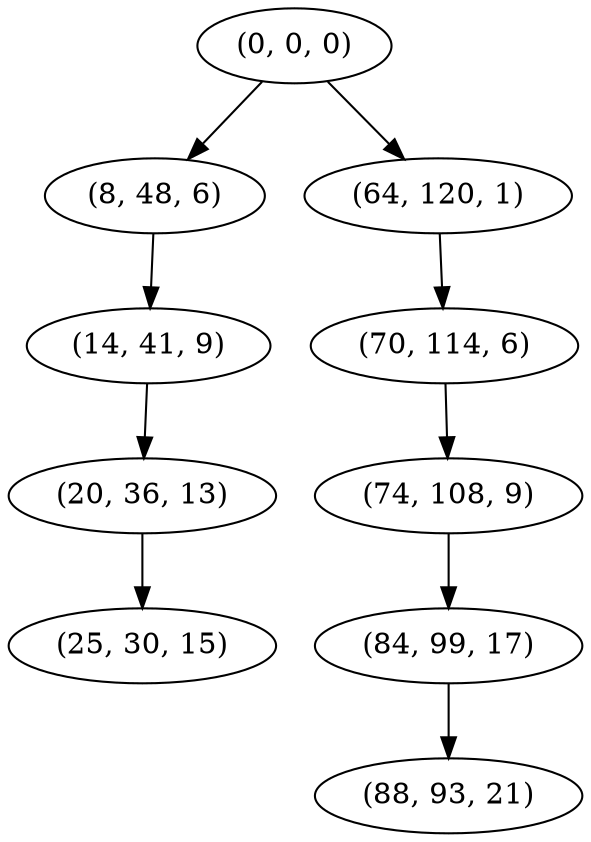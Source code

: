 digraph tree {
    "(0, 0, 0)";
    "(8, 48, 6)";
    "(14, 41, 9)";
    "(20, 36, 13)";
    "(25, 30, 15)";
    "(64, 120, 1)";
    "(70, 114, 6)";
    "(74, 108, 9)";
    "(84, 99, 17)";
    "(88, 93, 21)";
    "(0, 0, 0)" -> "(8, 48, 6)";
    "(0, 0, 0)" -> "(64, 120, 1)";
    "(8, 48, 6)" -> "(14, 41, 9)";
    "(14, 41, 9)" -> "(20, 36, 13)";
    "(20, 36, 13)" -> "(25, 30, 15)";
    "(64, 120, 1)" -> "(70, 114, 6)";
    "(70, 114, 6)" -> "(74, 108, 9)";
    "(74, 108, 9)" -> "(84, 99, 17)";
    "(84, 99, 17)" -> "(88, 93, 21)";
}
